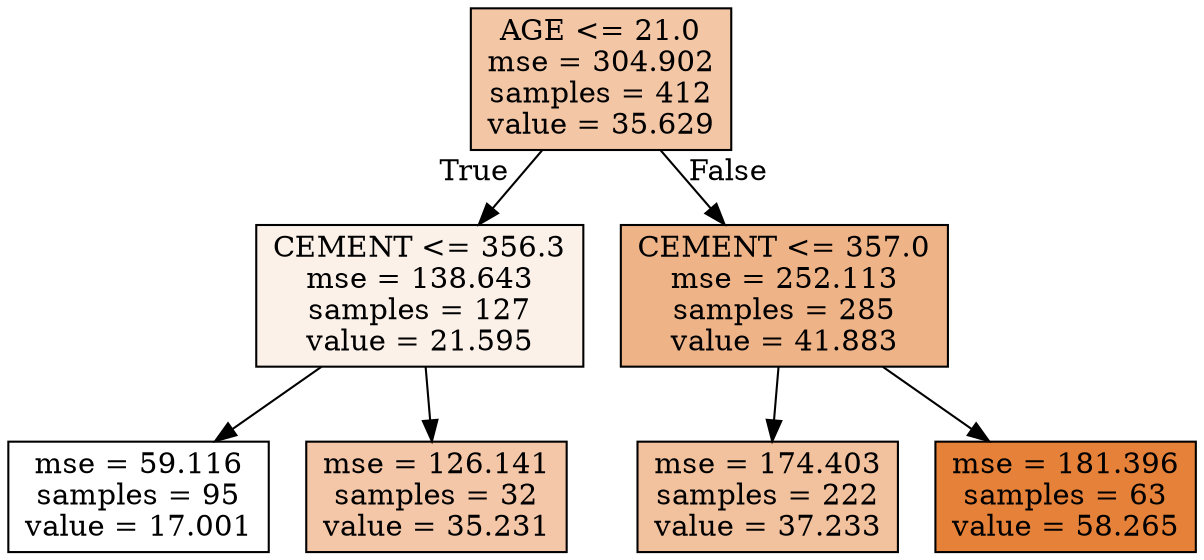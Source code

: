 digraph Tree {
node [shape=box, style="filled", color="black"] ;
0 [label="AGE <= 21.0\nmse = 304.902\nsamples = 412\nvalue = 35.629", fillcolor="#f3c6a6"] ;
1 [label="CEMENT <= 356.3\nmse = 138.643\nsamples = 127\nvalue = 21.595", fillcolor="#fcf1e9"] ;
0 -> 1 [labeldistance=2.5, labelangle=45, headlabel="True"] ;
2 [label="mse = 59.116\nsamples = 95\nvalue = 17.001", fillcolor="#ffffff"] ;
1 -> 2 ;
3 [label="mse = 126.141\nsamples = 32\nvalue = 35.231", fillcolor="#f4c7a8"] ;
1 -> 3 ;
4 [label="CEMENT <= 357.0\nmse = 252.113\nsamples = 285\nvalue = 41.883", fillcolor="#efb388"] ;
0 -> 4 [labeldistance=2.5, labelangle=-45, headlabel="False"] ;
5 [label="mse = 174.403\nsamples = 222\nvalue = 37.233", fillcolor="#f2c19e"] ;
4 -> 5 ;
6 [label="mse = 181.396\nsamples = 63\nvalue = 58.265", fillcolor="#e58139"] ;
4 -> 6 ;
}